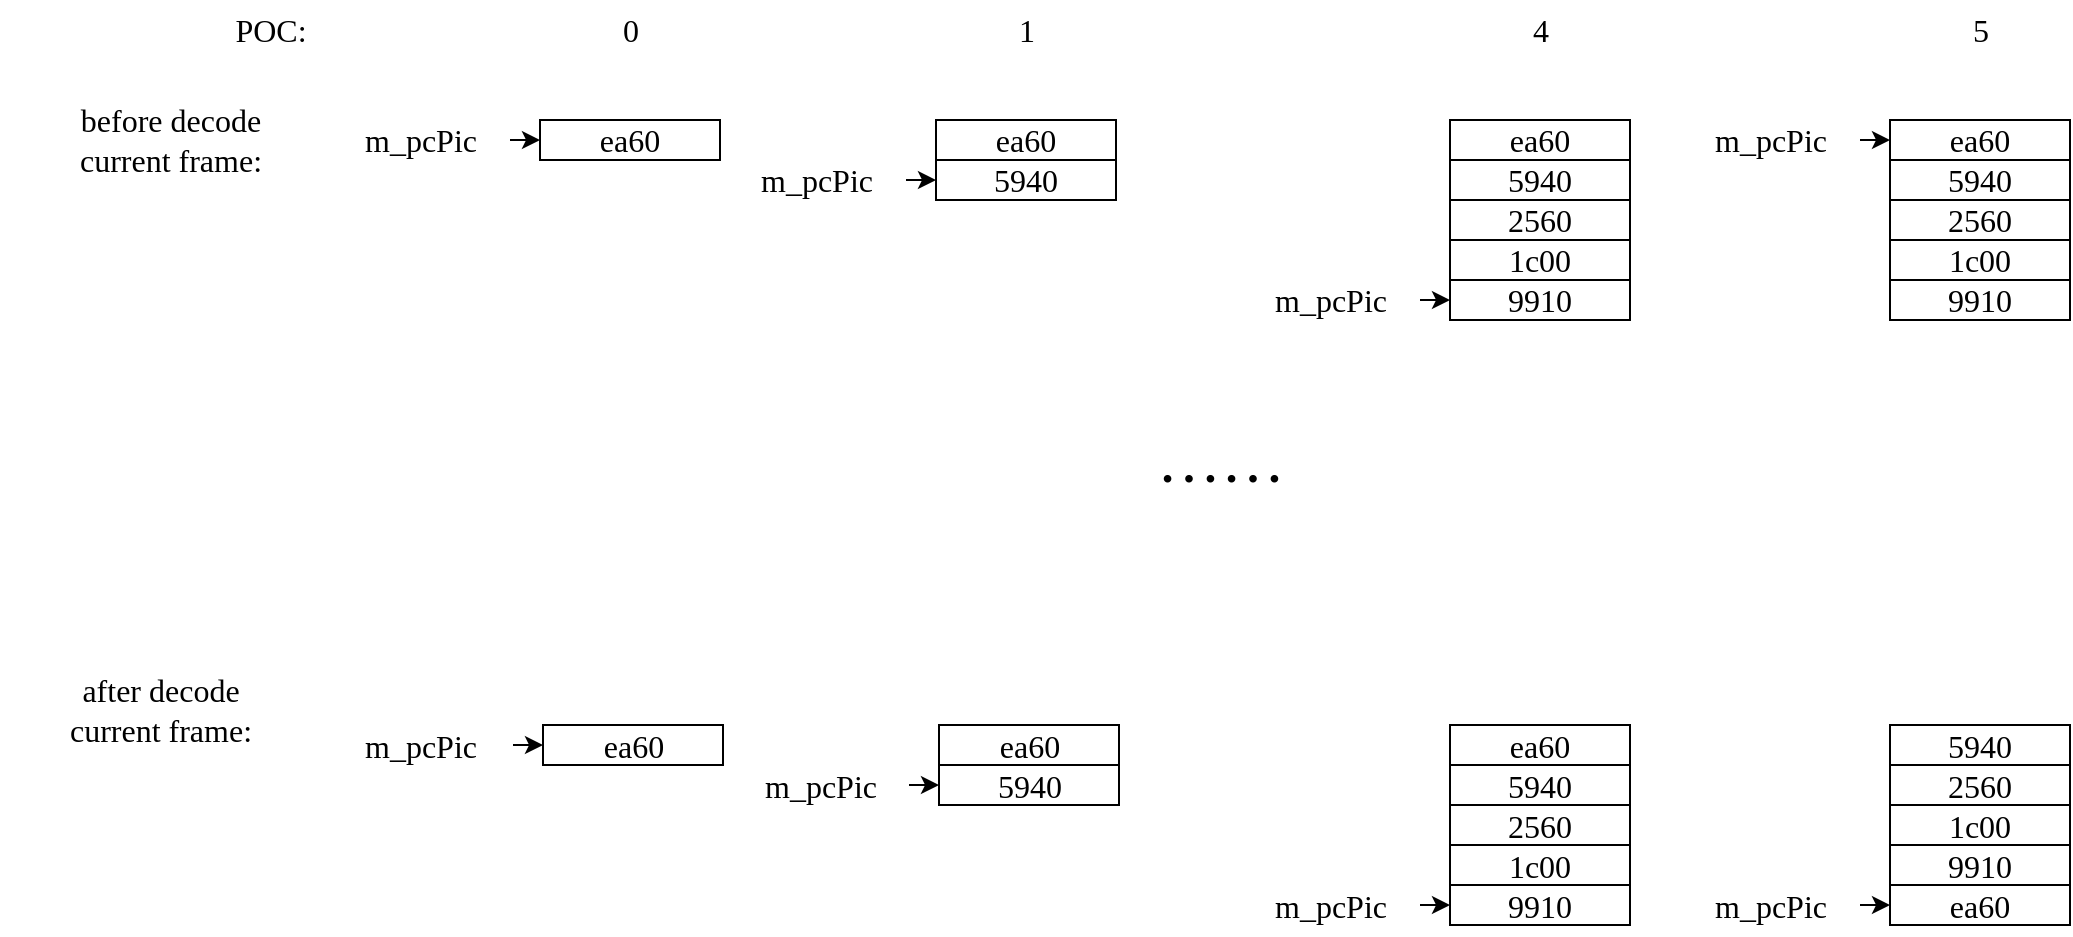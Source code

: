 <mxfile version="20.0.3" type="github">
  <diagram id="m4DaekiL_GEVx1A_Rdox" name="Page-1">
    <mxGraphModel dx="1771" dy="684" grid="1" gridSize="10" guides="1" tooltips="1" connect="1" arrows="1" fold="1" page="1" pageScale="1" pageWidth="827" pageHeight="1169" math="0" shadow="0">
      <root>
        <mxCell id="0" />
        <mxCell id="1" parent="0" />
        <mxCell id="c3yrty8Hjv15ZuBxM9Lw-1" value="ea60" style="rounded=0;whiteSpace=wrap;html=1;fontFamily=Lucida Console;fontSize=16;" vertex="1" parent="1">
          <mxGeometry x="190" y="170" width="90" height="20" as="geometry" />
        </mxCell>
        <mxCell id="c3yrty8Hjv15ZuBxM9Lw-2" value="0" style="text;html=1;resizable=0;autosize=1;align=center;verticalAlign=middle;points=[];fillColor=none;strokeColor=none;rounded=0;fontFamily=Lucida Console;fontSize=16;" vertex="1" parent="1">
          <mxGeometry x="220" y="110" width="30" height="30" as="geometry" />
        </mxCell>
        <mxCell id="c3yrty8Hjv15ZuBxM9Lw-3" value="POC:" style="text;html=1;resizable=0;autosize=1;align=center;verticalAlign=middle;points=[];fillColor=none;strokeColor=none;rounded=0;fontFamily=Lucida Console;fontSize=16;" vertex="1" parent="1">
          <mxGeometry x="25" y="110" width="60" height="30" as="geometry" />
        </mxCell>
        <mxCell id="c3yrty8Hjv15ZuBxM9Lw-4" value="before decode&lt;br&gt;current frame:" style="text;html=1;resizable=0;autosize=1;align=center;verticalAlign=middle;points=[];fillColor=none;strokeColor=none;rounded=0;fontFamily=Lucida Console;fontSize=16;" vertex="1" parent="1">
          <mxGeometry x="-75" y="155" width="160" height="50" as="geometry" />
        </mxCell>
        <mxCell id="c3yrty8Hjv15ZuBxM9Lw-5" value="after decode&lt;br&gt;current frame:" style="text;html=1;resizable=0;autosize=1;align=center;verticalAlign=middle;points=[];fillColor=none;strokeColor=none;rounded=0;fontFamily=Lucida Console;fontSize=16;" vertex="1" parent="1">
          <mxGeometry x="-80" y="440" width="160" height="50" as="geometry" />
        </mxCell>
        <mxCell id="c3yrty8Hjv15ZuBxM9Lw-6" value="ea60" style="rounded=0;whiteSpace=wrap;html=1;fontFamily=Lucida Console;fontSize=16;" vertex="1" parent="1">
          <mxGeometry x="388" y="170" width="90" height="20" as="geometry" />
        </mxCell>
        <mxCell id="c3yrty8Hjv15ZuBxM9Lw-7" value="1" style="text;html=1;resizable=0;autosize=1;align=center;verticalAlign=middle;points=[];fillColor=none;strokeColor=none;rounded=0;fontFamily=Lucida Console;fontSize=16;" vertex="1" parent="1">
          <mxGeometry x="418" y="110" width="30" height="30" as="geometry" />
        </mxCell>
        <mxCell id="c3yrty8Hjv15ZuBxM9Lw-8" value="m_pcPic" style="text;html=1;resizable=0;autosize=1;align=center;verticalAlign=middle;points=[];fillColor=none;strokeColor=none;rounded=0;fontFamily=Lucida Console;fontSize=16;" vertex="1" parent="1">
          <mxGeometry x="85" y="165" width="90" height="30" as="geometry" />
        </mxCell>
        <mxCell id="c3yrty8Hjv15ZuBxM9Lw-9" value="" style="endArrow=classic;html=1;rounded=0;fontFamily=Lucida Console;fontSize=16;entryX=0;entryY=0.5;entryDx=0;entryDy=0;" edge="1" parent="1" source="c3yrty8Hjv15ZuBxM9Lw-8" target="c3yrty8Hjv15ZuBxM9Lw-1">
          <mxGeometry width="50" height="50" relative="1" as="geometry">
            <mxPoint x="390" y="370" as="sourcePoint" />
            <mxPoint x="440" y="320" as="targetPoint" />
          </mxGeometry>
        </mxCell>
        <mxCell id="c3yrty8Hjv15ZuBxM9Lw-10" value="5940" style="rounded=0;whiteSpace=wrap;html=1;fontFamily=Lucida Console;fontSize=16;" vertex="1" parent="1">
          <mxGeometry x="388" y="190" width="90" height="20" as="geometry" />
        </mxCell>
        <mxCell id="c3yrty8Hjv15ZuBxM9Lw-11" value="m_pcPic" style="text;html=1;resizable=0;autosize=1;align=center;verticalAlign=middle;points=[];fillColor=none;strokeColor=none;rounded=0;fontFamily=Lucida Console;fontSize=16;" vertex="1" parent="1">
          <mxGeometry x="283" y="185" width="90" height="30" as="geometry" />
        </mxCell>
        <mxCell id="c3yrty8Hjv15ZuBxM9Lw-12" value="" style="endArrow=classic;html=1;rounded=0;fontFamily=Lucida Console;fontSize=16;entryX=0;entryY=0.5;entryDx=0;entryDy=0;" edge="1" parent="1" source="c3yrty8Hjv15ZuBxM9Lw-11">
          <mxGeometry width="50" height="50" relative="1" as="geometry">
            <mxPoint x="588" y="390" as="sourcePoint" />
            <mxPoint x="388" y="200" as="targetPoint" />
          </mxGeometry>
        </mxCell>
        <mxCell id="c3yrty8Hjv15ZuBxM9Lw-13" value="ea60" style="rounded=0;whiteSpace=wrap;html=1;fontFamily=Lucida Console;fontSize=16;" vertex="1" parent="1">
          <mxGeometry x="191.5" y="472.5" width="90" height="20" as="geometry" />
        </mxCell>
        <mxCell id="c3yrty8Hjv15ZuBxM9Lw-15" value="ea60" style="rounded=0;whiteSpace=wrap;html=1;fontFamily=Lucida Console;fontSize=16;" vertex="1" parent="1">
          <mxGeometry x="389.5" y="472.5" width="90" height="20" as="geometry" />
        </mxCell>
        <mxCell id="c3yrty8Hjv15ZuBxM9Lw-17" value="" style="endArrow=classic;html=1;rounded=0;fontFamily=Lucida Console;fontSize=16;entryX=0;entryY=0.5;entryDx=0;entryDy=0;" edge="1" parent="1" target="c3yrty8Hjv15ZuBxM9Lw-13">
          <mxGeometry width="50" height="50" relative="1" as="geometry">
            <mxPoint x="176.5" y="482.5" as="sourcePoint" />
            <mxPoint x="441.5" y="622.5" as="targetPoint" />
          </mxGeometry>
        </mxCell>
        <mxCell id="c3yrty8Hjv15ZuBxM9Lw-18" value="5940" style="rounded=0;whiteSpace=wrap;html=1;fontFamily=Lucida Console;fontSize=16;" vertex="1" parent="1">
          <mxGeometry x="389.5" y="492.5" width="90" height="20" as="geometry" />
        </mxCell>
        <mxCell id="c3yrty8Hjv15ZuBxM9Lw-19" value="m_pcPic" style="text;html=1;resizable=0;autosize=1;align=center;verticalAlign=middle;points=[];fillColor=none;strokeColor=none;rounded=0;fontFamily=Lucida Console;fontSize=16;" vertex="1" parent="1">
          <mxGeometry x="284.5" y="487.5" width="90" height="30" as="geometry" />
        </mxCell>
        <mxCell id="c3yrty8Hjv15ZuBxM9Lw-20" value="" style="endArrow=classic;html=1;rounded=0;fontFamily=Lucida Console;fontSize=16;entryX=0;entryY=0.5;entryDx=0;entryDy=0;" edge="1" parent="1" source="c3yrty8Hjv15ZuBxM9Lw-19">
          <mxGeometry width="50" height="50" relative="1" as="geometry">
            <mxPoint x="589.5" y="692.5" as="sourcePoint" />
            <mxPoint x="389.5" y="502.5" as="targetPoint" />
          </mxGeometry>
        </mxCell>
        <mxCell id="c3yrty8Hjv15ZuBxM9Lw-21" value="m_pcPic" style="text;html=1;resizable=0;autosize=1;align=center;verticalAlign=middle;points=[];fillColor=none;strokeColor=none;rounded=0;fontFamily=Lucida Console;fontSize=16;" vertex="1" parent="1">
          <mxGeometry x="85" y="467.5" width="90" height="30" as="geometry" />
        </mxCell>
        <mxCell id="c3yrty8Hjv15ZuBxM9Lw-22" value="&lt;font style=&quot;font-size: 32px;&quot;&gt;……&lt;/font&gt;" style="text;html=1;resizable=0;autosize=1;align=center;verticalAlign=middle;points=[];fillColor=none;strokeColor=none;rounded=0;fontFamily=Lucida Console;fontSize=16;" vertex="1" parent="1">
          <mxGeometry x="500" y="315" width="60" height="50" as="geometry" />
        </mxCell>
        <mxCell id="c3yrty8Hjv15ZuBxM9Lw-23" value="ea60" style="rounded=0;whiteSpace=wrap;html=1;fontFamily=Lucida Console;fontSize=16;" vertex="1" parent="1">
          <mxGeometry x="645" y="170" width="90" height="20" as="geometry" />
        </mxCell>
        <mxCell id="c3yrty8Hjv15ZuBxM9Lw-24" value="4" style="text;html=1;resizable=0;autosize=1;align=center;verticalAlign=middle;points=[];fillColor=none;strokeColor=none;rounded=0;fontFamily=Lucida Console;fontSize=16;" vertex="1" parent="1">
          <mxGeometry x="675" y="110" width="30" height="30" as="geometry" />
        </mxCell>
        <mxCell id="c3yrty8Hjv15ZuBxM9Lw-25" value="5940" style="rounded=0;whiteSpace=wrap;html=1;fontFamily=Lucida Console;fontSize=16;" vertex="1" parent="1">
          <mxGeometry x="645" y="190" width="90" height="20" as="geometry" />
        </mxCell>
        <mxCell id="c3yrty8Hjv15ZuBxM9Lw-26" value="" style="endArrow=classic;html=1;rounded=0;fontFamily=Lucida Console;fontSize=16;entryX=0;entryY=0.5;entryDx=0;entryDy=0;" edge="1" parent="1">
          <mxGeometry width="50" height="50" relative="1" as="geometry">
            <mxPoint x="630" y="260" as="sourcePoint" />
            <mxPoint x="645" y="260" as="targetPoint" />
          </mxGeometry>
        </mxCell>
        <mxCell id="c3yrty8Hjv15ZuBxM9Lw-30" value="m_pcPic" style="text;html=1;resizable=0;autosize=1;align=center;verticalAlign=middle;points=[];fillColor=none;strokeColor=none;rounded=0;fontFamily=Lucida Console;fontSize=16;" vertex="1" parent="1">
          <mxGeometry x="540" y="245" width="90" height="30" as="geometry" />
        </mxCell>
        <mxCell id="c3yrty8Hjv15ZuBxM9Lw-31" value="2560" style="rounded=0;whiteSpace=wrap;html=1;fontFamily=Lucida Console;fontSize=16;" vertex="1" parent="1">
          <mxGeometry x="645" y="210" width="90" height="20" as="geometry" />
        </mxCell>
        <mxCell id="c3yrty8Hjv15ZuBxM9Lw-32" value="1c00" style="rounded=0;whiteSpace=wrap;html=1;fontFamily=Lucida Console;fontSize=16;" vertex="1" parent="1">
          <mxGeometry x="645" y="230" width="90" height="20" as="geometry" />
        </mxCell>
        <mxCell id="c3yrty8Hjv15ZuBxM9Lw-33" value="9910" style="rounded=0;whiteSpace=wrap;html=1;fontFamily=Lucida Console;fontSize=16;" vertex="1" parent="1">
          <mxGeometry x="645" y="250" width="90" height="20" as="geometry" />
        </mxCell>
        <mxCell id="c3yrty8Hjv15ZuBxM9Lw-34" value="ea60" style="rounded=0;whiteSpace=wrap;html=1;fontFamily=Lucida Console;fontSize=16;" vertex="1" parent="1">
          <mxGeometry x="645" y="472.5" width="90" height="20" as="geometry" />
        </mxCell>
        <mxCell id="c3yrty8Hjv15ZuBxM9Lw-35" value="5940" style="rounded=0;whiteSpace=wrap;html=1;fontFamily=Lucida Console;fontSize=16;" vertex="1" parent="1">
          <mxGeometry x="645" y="492.5" width="90" height="20" as="geometry" />
        </mxCell>
        <mxCell id="c3yrty8Hjv15ZuBxM9Lw-36" value="" style="endArrow=classic;html=1;rounded=0;fontFamily=Lucida Console;fontSize=16;entryX=0;entryY=0.5;entryDx=0;entryDy=0;" edge="1" parent="1">
          <mxGeometry width="50" height="50" relative="1" as="geometry">
            <mxPoint x="630" y="562.5" as="sourcePoint" />
            <mxPoint x="645" y="562.5" as="targetPoint" />
          </mxGeometry>
        </mxCell>
        <mxCell id="c3yrty8Hjv15ZuBxM9Lw-37" value="m_pcPic" style="text;html=1;resizable=0;autosize=1;align=center;verticalAlign=middle;points=[];fillColor=none;strokeColor=none;rounded=0;fontFamily=Lucida Console;fontSize=16;" vertex="1" parent="1">
          <mxGeometry x="540" y="547.5" width="90" height="30" as="geometry" />
        </mxCell>
        <mxCell id="c3yrty8Hjv15ZuBxM9Lw-38" value="2560" style="rounded=0;whiteSpace=wrap;html=1;fontFamily=Lucida Console;fontSize=16;" vertex="1" parent="1">
          <mxGeometry x="645" y="512.5" width="90" height="20" as="geometry" />
        </mxCell>
        <mxCell id="c3yrty8Hjv15ZuBxM9Lw-39" value="1c00" style="rounded=0;whiteSpace=wrap;html=1;fontFamily=Lucida Console;fontSize=16;" vertex="1" parent="1">
          <mxGeometry x="645" y="532.5" width="90" height="20" as="geometry" />
        </mxCell>
        <mxCell id="c3yrty8Hjv15ZuBxM9Lw-40" value="9910" style="rounded=0;whiteSpace=wrap;html=1;fontFamily=Lucida Console;fontSize=16;" vertex="1" parent="1">
          <mxGeometry x="645" y="552.5" width="90" height="20" as="geometry" />
        </mxCell>
        <mxCell id="c3yrty8Hjv15ZuBxM9Lw-41" value="ea60" style="rounded=0;whiteSpace=wrap;html=1;fontFamily=Lucida Console;fontSize=16;" vertex="1" parent="1">
          <mxGeometry x="865" y="170" width="90" height="20" as="geometry" />
        </mxCell>
        <mxCell id="c3yrty8Hjv15ZuBxM9Lw-42" value="5" style="text;html=1;resizable=0;autosize=1;align=center;verticalAlign=middle;points=[];fillColor=none;strokeColor=none;rounded=0;fontFamily=Lucida Console;fontSize=16;" vertex="1" parent="1">
          <mxGeometry x="895" y="110" width="30" height="30" as="geometry" />
        </mxCell>
        <mxCell id="c3yrty8Hjv15ZuBxM9Lw-43" value="5940" style="rounded=0;whiteSpace=wrap;html=1;fontFamily=Lucida Console;fontSize=16;" vertex="1" parent="1">
          <mxGeometry x="865" y="190" width="90" height="20" as="geometry" />
        </mxCell>
        <mxCell id="c3yrty8Hjv15ZuBxM9Lw-44" value="" style="endArrow=classic;html=1;rounded=0;fontFamily=Lucida Console;fontSize=16;entryX=0;entryY=0.5;entryDx=0;entryDy=0;" edge="1" parent="1">
          <mxGeometry width="50" height="50" relative="1" as="geometry">
            <mxPoint x="850" y="180" as="sourcePoint" />
            <mxPoint x="865" y="180" as="targetPoint" />
          </mxGeometry>
        </mxCell>
        <mxCell id="c3yrty8Hjv15ZuBxM9Lw-45" value="m_pcPic" style="text;html=1;resizable=0;autosize=1;align=center;verticalAlign=middle;points=[];fillColor=none;strokeColor=none;rounded=0;fontFamily=Lucida Console;fontSize=16;" vertex="1" parent="1">
          <mxGeometry x="760" y="165" width="90" height="30" as="geometry" />
        </mxCell>
        <mxCell id="c3yrty8Hjv15ZuBxM9Lw-46" value="2560" style="rounded=0;whiteSpace=wrap;html=1;fontFamily=Lucida Console;fontSize=16;" vertex="1" parent="1">
          <mxGeometry x="865" y="210" width="90" height="20" as="geometry" />
        </mxCell>
        <mxCell id="c3yrty8Hjv15ZuBxM9Lw-47" value="1c00" style="rounded=0;whiteSpace=wrap;html=1;fontFamily=Lucida Console;fontSize=16;" vertex="1" parent="1">
          <mxGeometry x="865" y="230" width="90" height="20" as="geometry" />
        </mxCell>
        <mxCell id="c3yrty8Hjv15ZuBxM9Lw-48" value="9910" style="rounded=0;whiteSpace=wrap;html=1;fontFamily=Lucida Console;fontSize=16;" vertex="1" parent="1">
          <mxGeometry x="865" y="250" width="90" height="20" as="geometry" />
        </mxCell>
        <mxCell id="c3yrty8Hjv15ZuBxM9Lw-49" value="ea60" style="rounded=0;whiteSpace=wrap;html=1;fontFamily=Lucida Console;fontSize=16;" vertex="1" parent="1">
          <mxGeometry x="865" y="552.5" width="90" height="20" as="geometry" />
        </mxCell>
        <mxCell id="c3yrty8Hjv15ZuBxM9Lw-50" value="5940" style="rounded=0;whiteSpace=wrap;html=1;fontFamily=Lucida Console;fontSize=16;" vertex="1" parent="1">
          <mxGeometry x="865" y="472.5" width="90" height="20" as="geometry" />
        </mxCell>
        <mxCell id="c3yrty8Hjv15ZuBxM9Lw-51" value="" style="endArrow=classic;html=1;rounded=0;fontFamily=Lucida Console;fontSize=16;entryX=0;entryY=0.5;entryDx=0;entryDy=0;" edge="1" parent="1">
          <mxGeometry width="50" height="50" relative="1" as="geometry">
            <mxPoint x="850" y="562.5" as="sourcePoint" />
            <mxPoint x="865" y="562.5" as="targetPoint" />
          </mxGeometry>
        </mxCell>
        <mxCell id="c3yrty8Hjv15ZuBxM9Lw-52" value="m_pcPic" style="text;html=1;resizable=0;autosize=1;align=center;verticalAlign=middle;points=[];fillColor=none;strokeColor=none;rounded=0;fontFamily=Lucida Console;fontSize=16;" vertex="1" parent="1">
          <mxGeometry x="760" y="547.5" width="90" height="30" as="geometry" />
        </mxCell>
        <mxCell id="c3yrty8Hjv15ZuBxM9Lw-53" value="2560" style="rounded=0;whiteSpace=wrap;html=1;fontFamily=Lucida Console;fontSize=16;" vertex="1" parent="1">
          <mxGeometry x="865" y="492.5" width="90" height="20" as="geometry" />
        </mxCell>
        <mxCell id="c3yrty8Hjv15ZuBxM9Lw-54" value="1c00" style="rounded=0;whiteSpace=wrap;html=1;fontFamily=Lucida Console;fontSize=16;" vertex="1" parent="1">
          <mxGeometry x="865" y="512.5" width="90" height="20" as="geometry" />
        </mxCell>
        <mxCell id="c3yrty8Hjv15ZuBxM9Lw-55" value="9910" style="rounded=0;whiteSpace=wrap;html=1;fontFamily=Lucida Console;fontSize=16;" vertex="1" parent="1">
          <mxGeometry x="865" y="532.5" width="90" height="20" as="geometry" />
        </mxCell>
      </root>
    </mxGraphModel>
  </diagram>
</mxfile>

